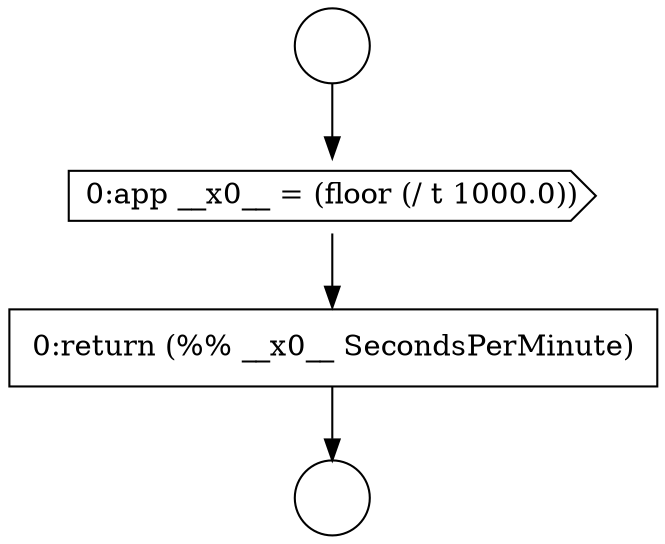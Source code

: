 digraph {
  node21699 [shape=circle label=" " color="black" fillcolor="white" style=filled]
  node21701 [shape=cds, label=<<font color="black">0:app __x0__ = (floor (/ t 1000.0))</font>> color="black" fillcolor="white" style=filled]
  node21702 [shape=none, margin=0, label=<<font color="black">
    <table border="0" cellborder="1" cellspacing="0" cellpadding="10">
      <tr><td align="left">0:return (%% __x0__ SecondsPerMinute)</td></tr>
    </table>
  </font>> color="black" fillcolor="white" style=filled]
  node21700 [shape=circle label=" " color="black" fillcolor="white" style=filled]
  node21699 -> node21701 [ color="black"]
  node21701 -> node21702 [ color="black"]
  node21702 -> node21700 [ color="black"]
}
